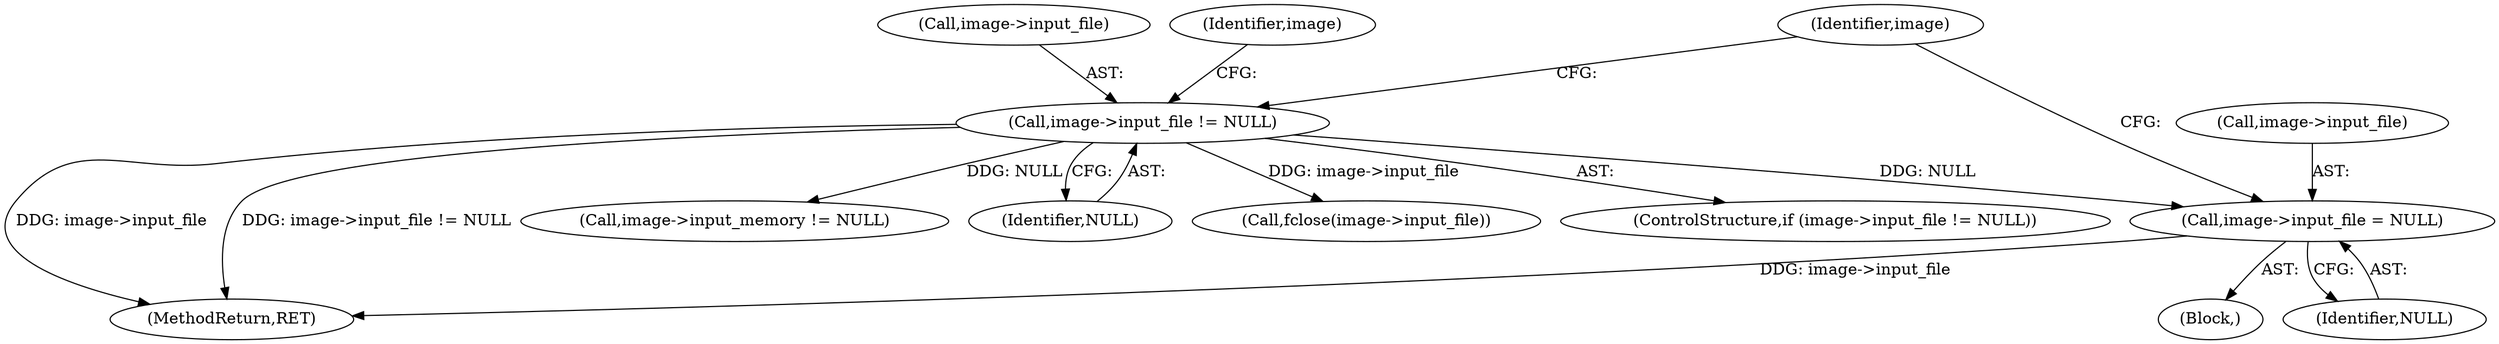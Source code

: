 digraph "0_Android_9d4853418ab2f754c2b63e091c29c5529b8b86ca_28@pointer" {
"1000121" [label="(Call,image->input_file = NULL)"];
"1000111" [label="(Call,image->input_file != NULL)"];
"1000110" [label="(ControlStructure,if (image->input_file != NULL))"];
"1000177" [label="(MethodReturn,RET)"];
"1000111" [label="(Call,image->input_file != NULL)"];
"1000125" [label="(Identifier,NULL)"];
"1000112" [label="(Call,image->input_file)"];
"1000122" [label="(Call,image->input_file)"];
"1000127" [label="(Call,image->input_memory != NULL)"];
"1000115" [label="(Identifier,NULL)"];
"1000116" [label="(Block,)"];
"1000129" [label="(Identifier,image)"];
"1000117" [label="(Call,fclose(image->input_file))"];
"1000121" [label="(Call,image->input_file = NULL)"];
"1000119" [label="(Identifier,image)"];
"1000121" -> "1000116"  [label="AST: "];
"1000121" -> "1000125"  [label="CFG: "];
"1000122" -> "1000121"  [label="AST: "];
"1000125" -> "1000121"  [label="AST: "];
"1000129" -> "1000121"  [label="CFG: "];
"1000121" -> "1000177"  [label="DDG: image->input_file"];
"1000111" -> "1000121"  [label="DDG: NULL"];
"1000111" -> "1000110"  [label="AST: "];
"1000111" -> "1000115"  [label="CFG: "];
"1000112" -> "1000111"  [label="AST: "];
"1000115" -> "1000111"  [label="AST: "];
"1000119" -> "1000111"  [label="CFG: "];
"1000129" -> "1000111"  [label="CFG: "];
"1000111" -> "1000177"  [label="DDG: image->input_file"];
"1000111" -> "1000177"  [label="DDG: image->input_file != NULL"];
"1000111" -> "1000117"  [label="DDG: image->input_file"];
"1000111" -> "1000127"  [label="DDG: NULL"];
}
